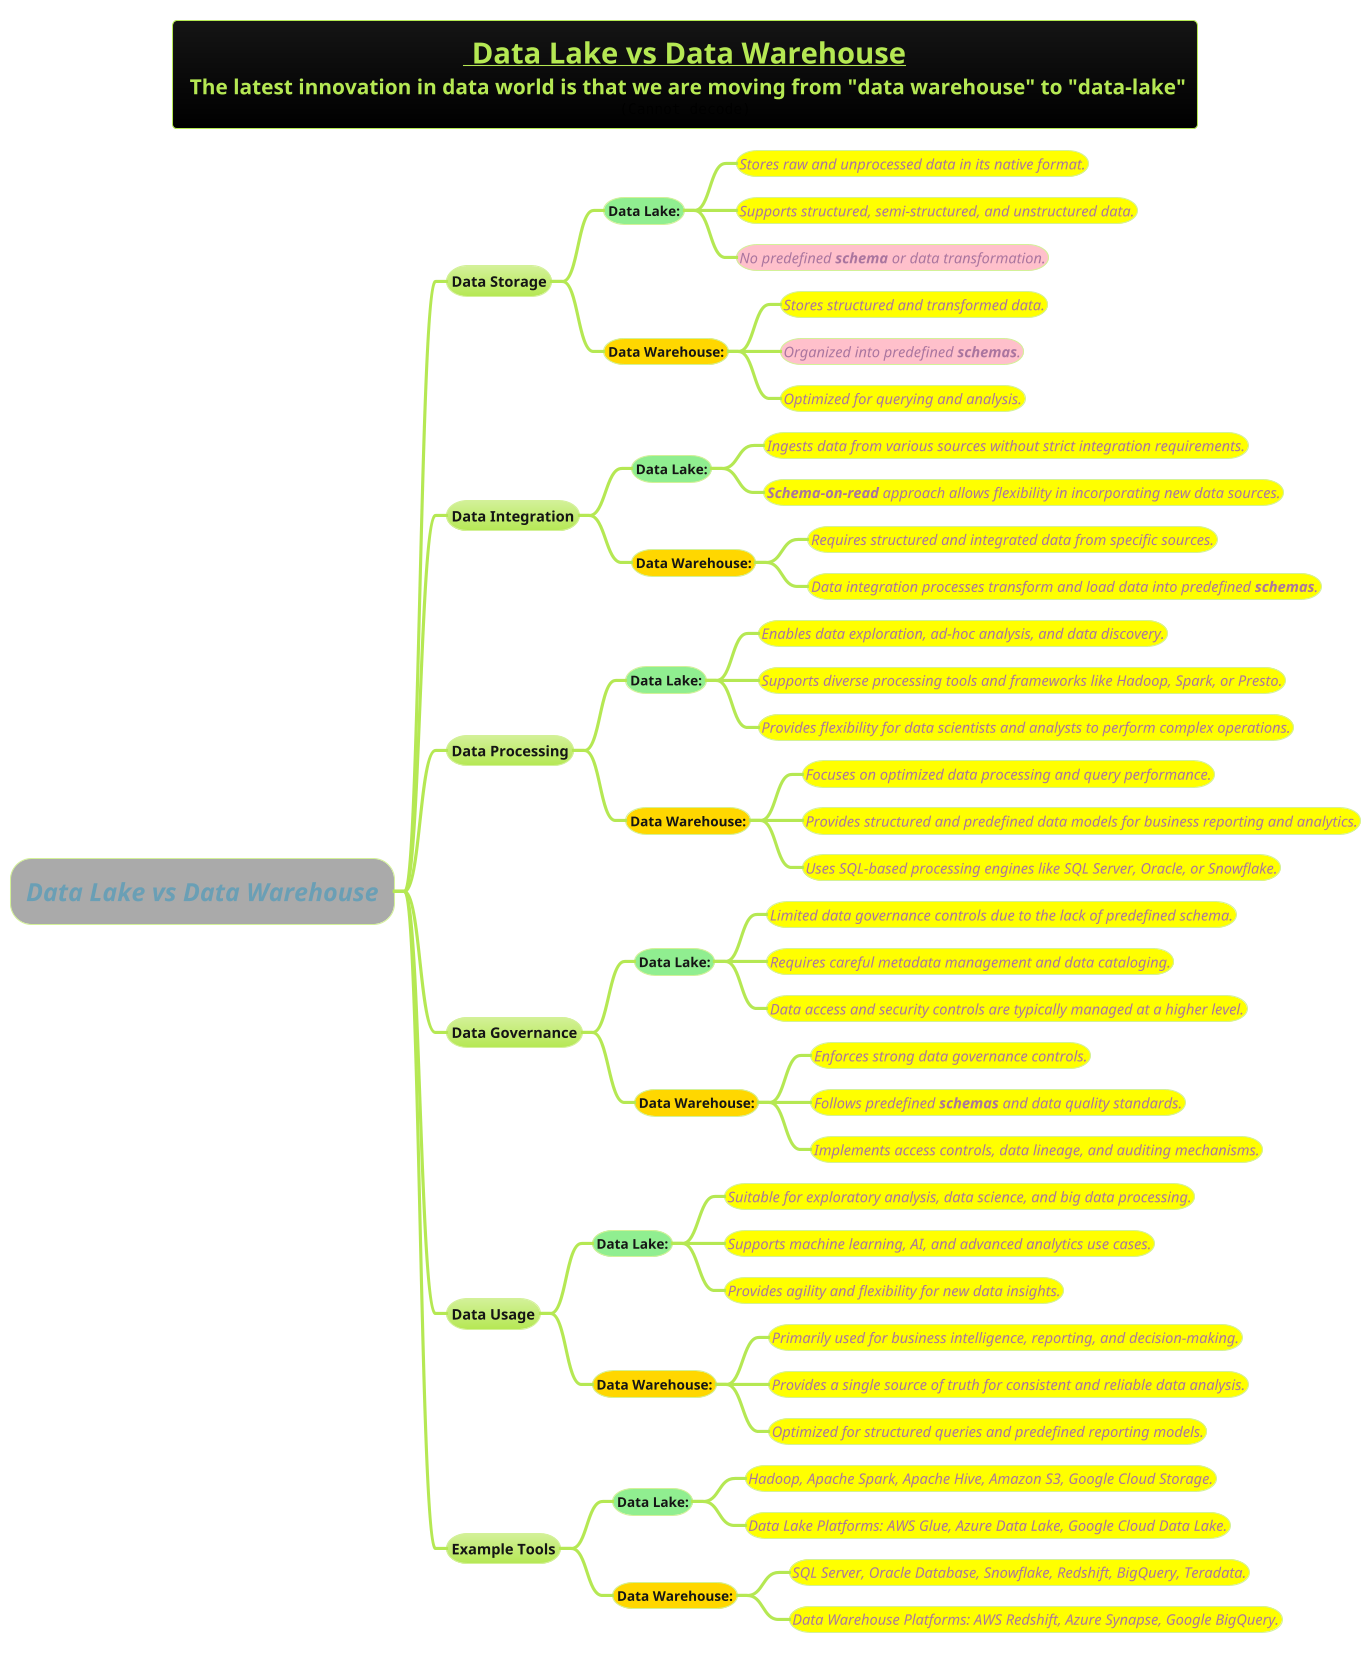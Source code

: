 @startmindmap
title =__ Data Lake vs Data Warehouse__\n The latest innovation in data world is that we are moving from "data warehouse" to "data-lake"\n<img:images/img_1.png>
!theme hacker

*[#a] =//Data Lake vs Data Warehouse//
** Data Storage
***[#lightgreen] ===Data Lake:
****[#yellow] ====<size:14>Stores raw and unprocessed data in its native format.
****[#yellow] ====<size:14>Supports structured, semi-structured, and unstructured data.
****[#pink] ====<size:14>No predefined **schema** or data transformation.
***[#gold] ===Data Warehouse:
****[#yellow] ====<size:14>Stores structured and transformed data.
****[#pink] ====<size:14>Organized into predefined **schemas**.
****[#yellow] ====<size:14>Optimized for querying and analysis.
** Data Integration
***[#lightgreen] ===Data Lake:
****[#yellow] ====<size:14>Ingests data from various sources without strict integration requirements.
****[#yellow] ====<size:14>**Schema-on-read** approach allows flexibility in incorporating new data sources.
***[#gold] ===Data Warehouse:
****[#yellow] ====<size:14>Requires structured and integrated data from specific sources.
****[#yellow] ====<size:14>Data integration processes transform and load data into predefined **schemas**.
** Data Processing
***[#lightgreen] ===Data Lake:
****[#yellow] ====<size:14>Enables data exploration, ad-hoc analysis, and data discovery.
****[#yellow] ====<size:14>Supports diverse processing tools and frameworks like Hadoop, Spark, or Presto.
****[#yellow] ====<size:14>Provides flexibility for data scientists and analysts to perform complex operations.
***[#gold] ===Data Warehouse:
****[#yellow] ====<size:14>Focuses on optimized data processing and query performance.
****[#yellow] ====<size:14>Provides structured and predefined data models for business reporting and analytics.
****[#yellow] ====<size:14>Uses SQL-based processing engines like SQL Server, Oracle, or Snowflake.
** Data Governance
***[#lightgreen] ===Data Lake:
****[#yellow] ====<size:14>Limited data governance controls due to the lack of predefined schema.
****[#yellow] ====<size:14>Requires careful metadata management and data cataloging.
****[#yellow] ====<size:14>Data access and security controls are typically managed at a higher level.
***[#gold] ===Data Warehouse:
****[#yellow] ====<size:14>Enforces strong data governance controls.
****[#yellow] ====<size:14>Follows predefined **schemas** and data quality standards.
****[#yellow] ====<size:14>Implements access controls, data lineage, and auditing mechanisms.
** Data Usage
***[#lightgreen] ===Data Lake:
****[#yellow] ====<size:14>Suitable for exploratory analysis, data science, and big data processing.
****[#yellow] ====<size:14>Supports machine learning, AI, and advanced analytics use cases.
****[#yellow] ====<size:14>Provides agility and flexibility for new data insights.
***[#gold] ===Data Warehouse:
****[#yellow] ====<size:14>Primarily used for business intelligence, reporting, and decision-making.
****[#yellow] ====<size:14>Provides a single source of truth for consistent and reliable data analysis.
****[#yellow] ====<size:14>Optimized for structured queries and predefined reporting models.
** Example Tools
***[#lightgreen] ===Data Lake:
****[#yellow] ====<size:14>Hadoop, Apache Spark, Apache Hive, Amazon S3, Google Cloud Storage.
****[#yellow] ====<size:14>Data Lake Platforms: AWS Glue, Azure Data Lake, Google Cloud Data Lake.
***[#gold] ===Data Warehouse:
****[#yellow] ====<size:14>SQL Server, Oracle Database, Snowflake, Redshift, BigQuery, Teradata.
****[#yellow] ====<size:14>Data Warehouse Platforms: AWS Redshift, Azure Synapse, Google BigQuery.
@endmindmap
